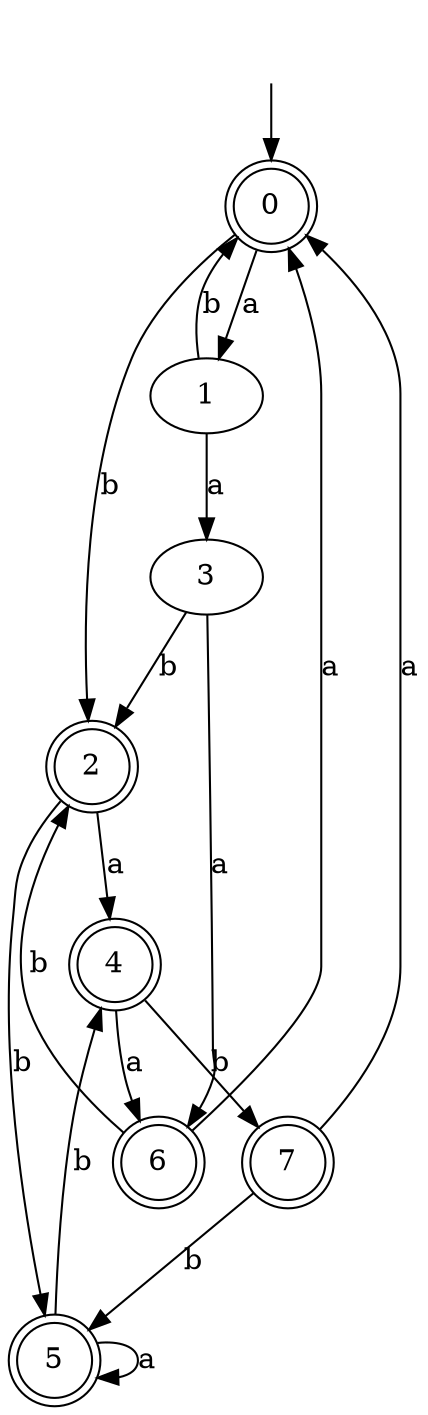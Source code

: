 digraph RandomDFA {
  __start0 [label="", shape=none];
  __start0 -> 0 [label=""];
  0 [shape=circle] [shape=doublecircle]
  0 -> 1 [label="a"]
  0 -> 2 [label="b"]
  1
  1 -> 3 [label="a"]
  1 -> 0 [label="b"]
  2 [shape=doublecircle]
  2 -> 4 [label="a"]
  2 -> 5 [label="b"]
  3
  3 -> 6 [label="a"]
  3 -> 2 [label="b"]
  4 [shape=doublecircle]
  4 -> 6 [label="a"]
  4 -> 7 [label="b"]
  5 [shape=doublecircle]
  5 -> 5 [label="a"]
  5 -> 4 [label="b"]
  6 [shape=doublecircle]
  6 -> 0 [label="a"]
  6 -> 2 [label="b"]
  7 [shape=doublecircle]
  7 -> 0 [label="a"]
  7 -> 5 [label="b"]
}
